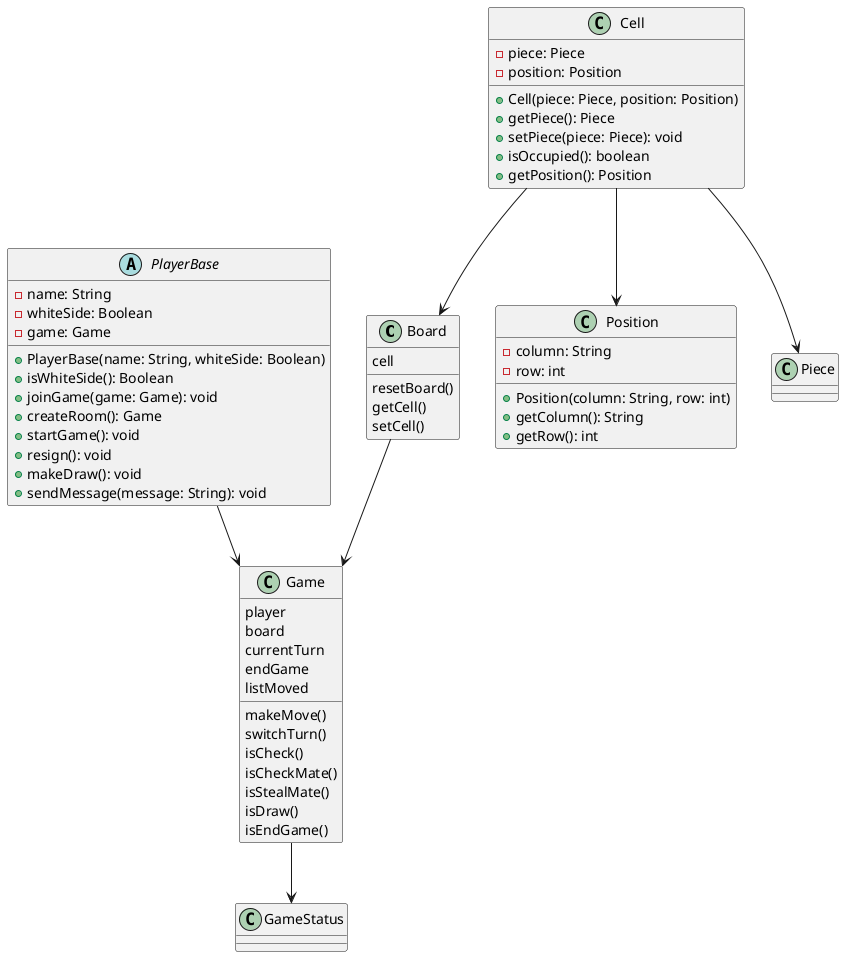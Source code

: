 @startuml classDiagram
class Board {
    cell
    resetBoard()
    getCell()
    setCell()
}
class Game {
    player
    board
    currentTurn
    endGame
    listMoved
    makeMove()
    switchTurn()
    isCheck()
    isCheckMate()
    isStealMate()
    isDraw()
    isEndGame()
}

class Position {
    -column: String
    -row: int
    
    +Position(column: String, row: int)
    +getColumn(): String
    +getRow(): int
}

class Cell {
    -piece: Piece
    -position: Position
    
    +Cell(piece: Piece, position: Position)
    +getPiece(): Piece
    +setPiece(piece: Piece): void
    +isOccupied(): boolean
    +getPosition(): Position
}
abstract class PlayerBase {
    -name: String
    -whiteSide: Boolean
    -game: Game
    
    +PlayerBase(name: String, whiteSide: Boolean)
    +isWhiteSide(): Boolean
    +joinGame(game: Game): void
    +createRoom(): Game
    +startGame(): void
    +resign(): void
    +makeDraw(): void
    +sendMessage(message: String): void
}
PlayerBase --> Game
Cell --> Board
Cell --> Position
Cell -->Piece
Board --> Game
Game --> GameStatus

@enduml